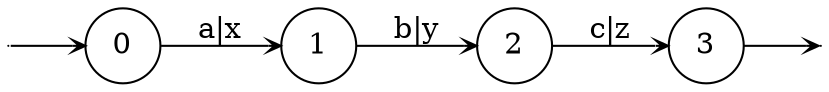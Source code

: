 digraph
{
  vcsn_context = "[abc]? × [xyz]? → ℚ"
  rankdir = LR
  edge [arrowhead = vee, arrowsize = .6]
  {
    node [shape = point, width = 0]
    I0
    F3
  }
  {
    node [shape = circle, style = rounded, width = 0.5]
    0
    1
    2
    3
  }
  I0 -> 0
  0 -> 1 [label = "a|x"]
  1 -> 2 [label = "b|y"]
  2 -> 3 [label = "c|z"]
  3 -> F3
}
